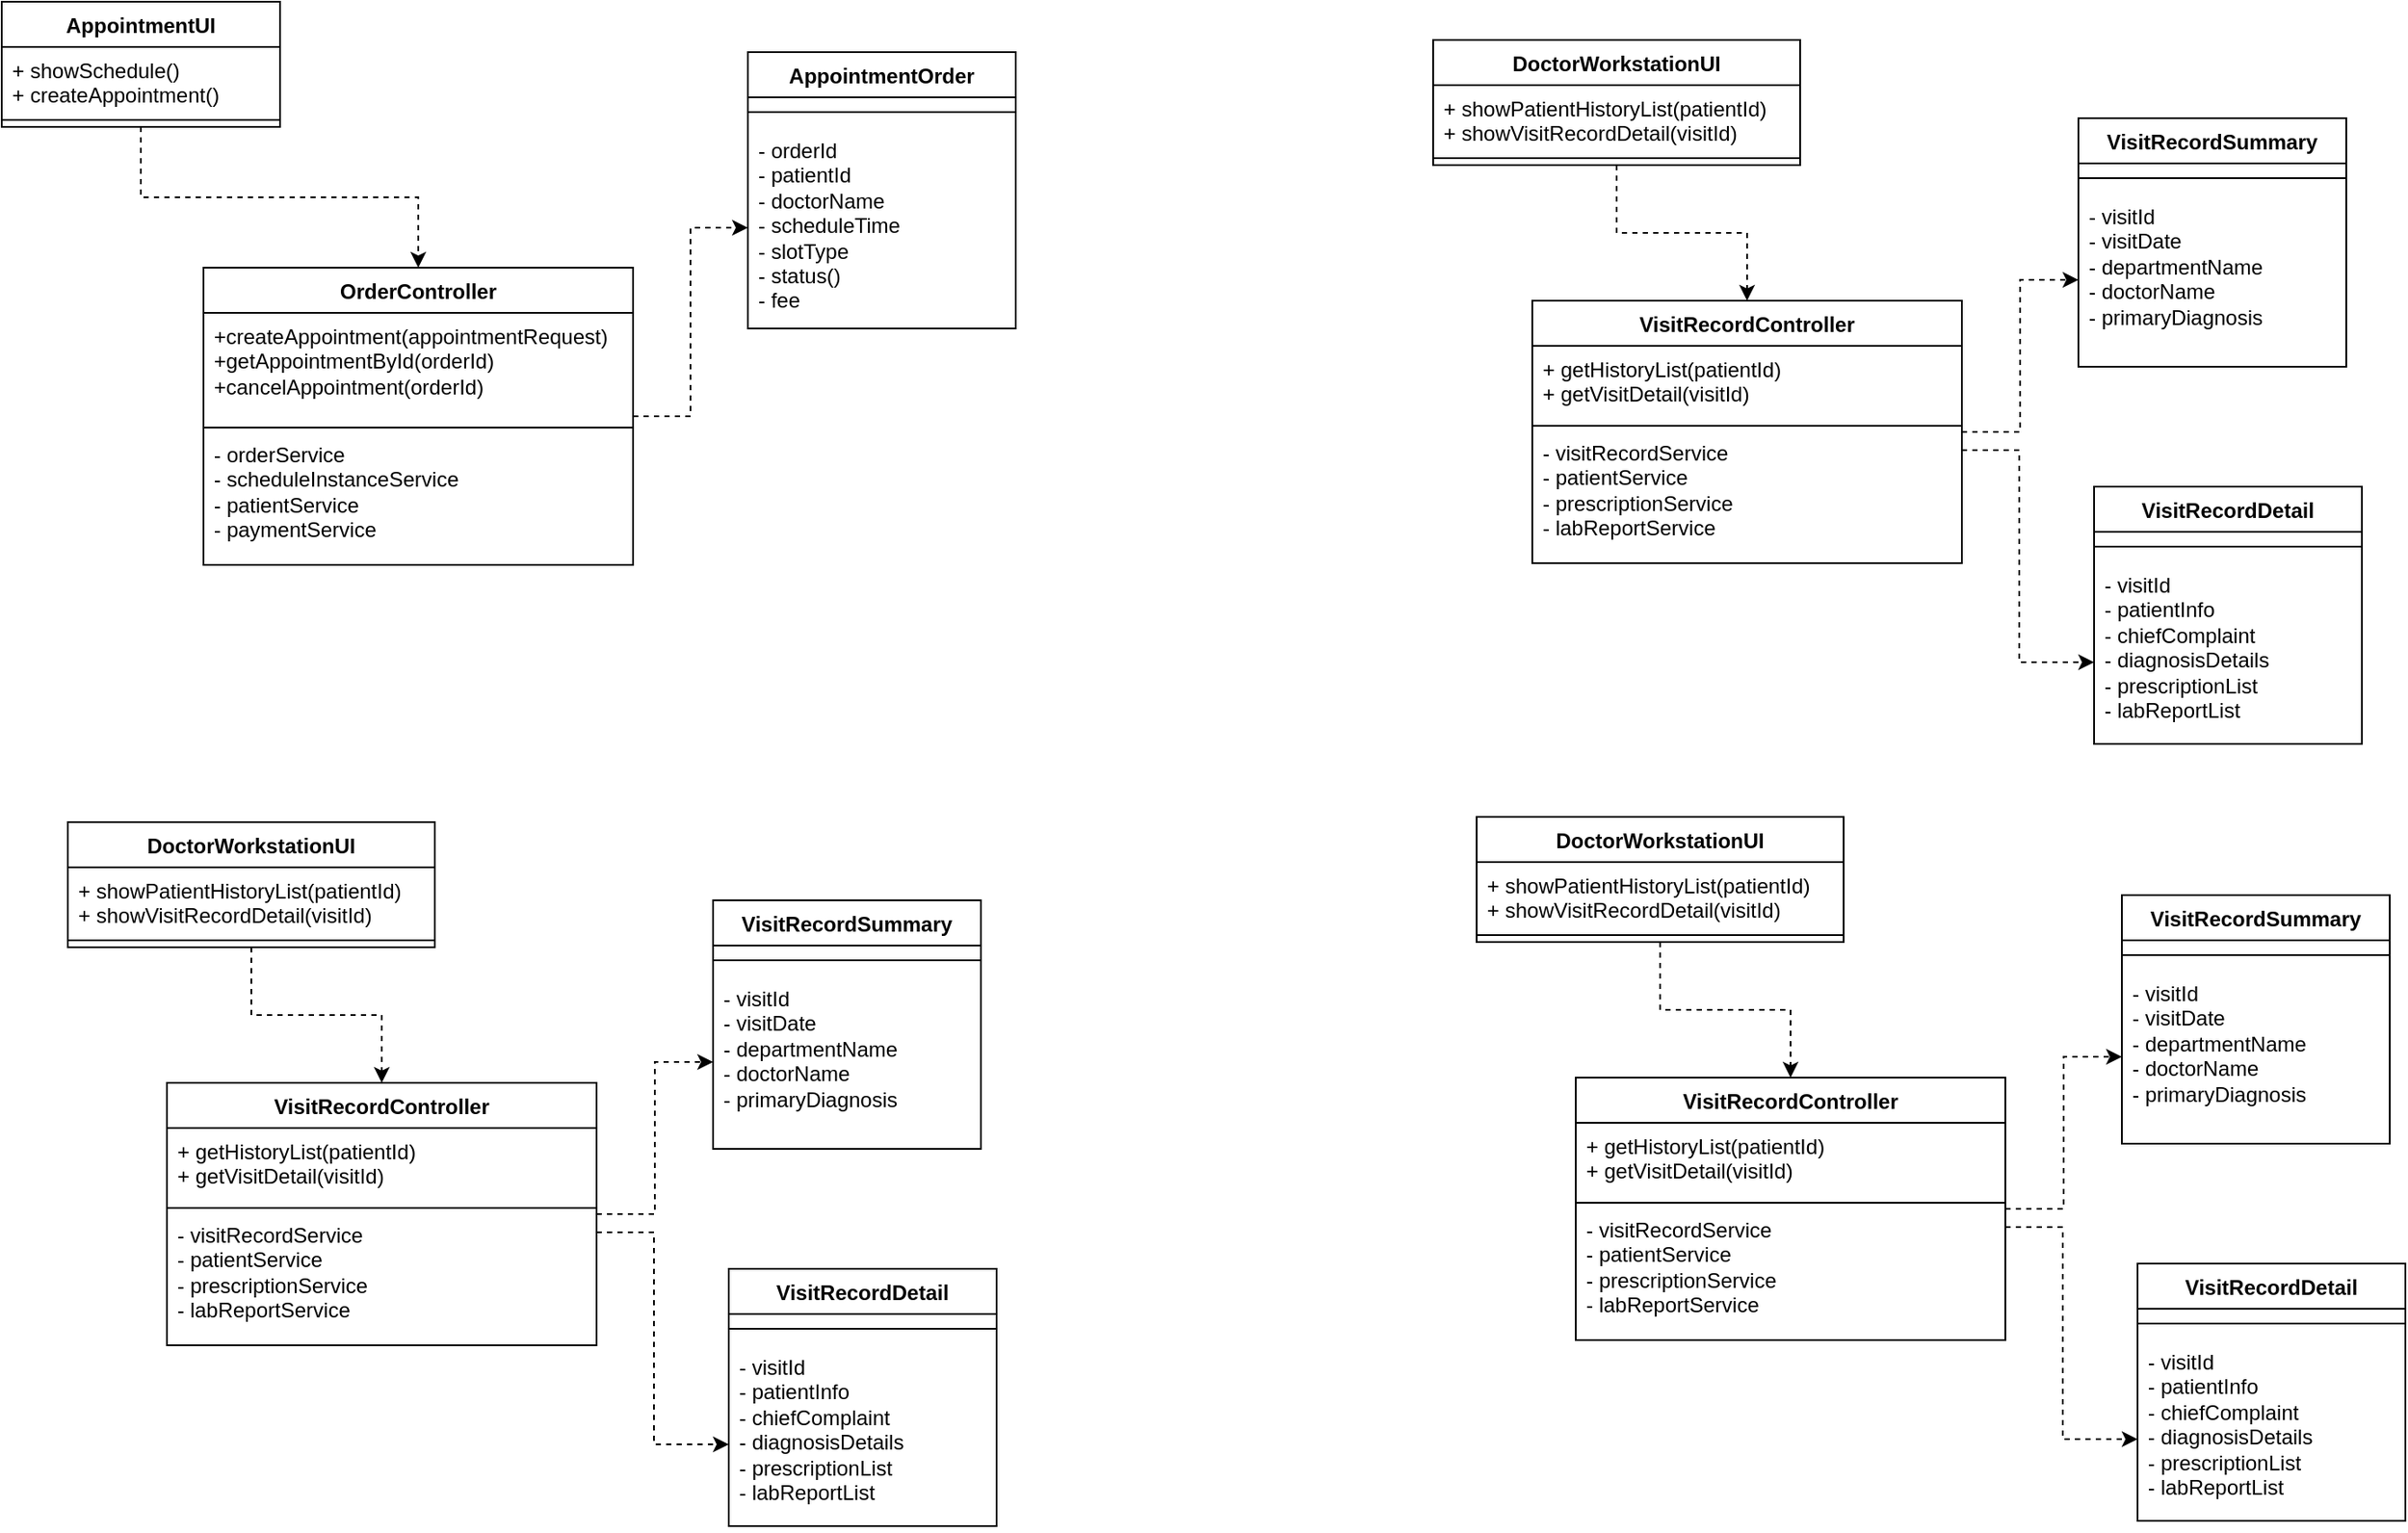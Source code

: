 <mxfile version="28.2.8">
  <diagram name="Page-1" id="LVbjmOCuxCsavz6oy3vh">
    <mxGraphModel dx="1172" dy="693" grid="0" gridSize="10" guides="1" tooltips="1" connect="1" arrows="1" fold="1" page="1" pageScale="1" pageWidth="850" pageHeight="1100" math="0" shadow="0">
      <root>
        <mxCell id="0" />
        <mxCell id="1" parent="0" />
        <mxCell id="p4eUYUYx2-gPYo4XAFMZ-27" style="edgeStyle=orthogonalEdgeStyle;rounded=0;orthogonalLoop=1;jettySize=auto;html=1;exitX=0.5;exitY=1;exitDx=0;exitDy=0;dashed=1;" edge="1" parent="1" source="p4eUYUYx2-gPYo4XAFMZ-5" target="p4eUYUYx2-gPYo4XAFMZ-17">
          <mxGeometry relative="1" as="geometry" />
        </mxCell>
        <mxCell id="p4eUYUYx2-gPYo4XAFMZ-5" value="AppointmentUI" style="swimlane;fontStyle=1;align=center;verticalAlign=top;childLayout=stackLayout;horizontal=1;startSize=26;horizontalStack=0;resizeParent=1;resizeParentMax=0;resizeLast=0;collapsible=1;marginBottom=0;whiteSpace=wrap;html=1;" vertex="1" parent="1">
          <mxGeometry x="116" y="120" width="160" height="72" as="geometry" />
        </mxCell>
        <mxCell id="p4eUYUYx2-gPYo4XAFMZ-6" value="+ showSchedule()&lt;div&gt;+ createAppointment()&lt;/div&gt;" style="text;strokeColor=none;fillColor=none;align=left;verticalAlign=top;spacingLeft=4;spacingRight=4;overflow=hidden;rotatable=0;points=[[0,0.5],[1,0.5]];portConstraint=eastwest;whiteSpace=wrap;html=1;" vertex="1" parent="p4eUYUYx2-gPYo4XAFMZ-5">
          <mxGeometry y="26" width="160" height="38" as="geometry" />
        </mxCell>
        <mxCell id="p4eUYUYx2-gPYo4XAFMZ-7" value="" style="line;strokeWidth=1;fillColor=none;align=left;verticalAlign=middle;spacingTop=-1;spacingLeft=3;spacingRight=3;rotatable=0;labelPosition=right;points=[];portConstraint=eastwest;strokeColor=inherit;" vertex="1" parent="p4eUYUYx2-gPYo4XAFMZ-5">
          <mxGeometry y="64" width="160" height="8" as="geometry" />
        </mxCell>
        <mxCell id="p4eUYUYx2-gPYo4XAFMZ-26" style="edgeStyle=orthogonalEdgeStyle;rounded=0;orthogonalLoop=1;jettySize=auto;html=1;dashed=1;" edge="1" parent="1" source="p4eUYUYx2-gPYo4XAFMZ-17" target="p4eUYUYx2-gPYo4XAFMZ-24">
          <mxGeometry relative="1" as="geometry" />
        </mxCell>
        <mxCell id="p4eUYUYx2-gPYo4XAFMZ-17" value="OrderController" style="swimlane;fontStyle=1;align=center;verticalAlign=top;childLayout=stackLayout;horizontal=1;startSize=26;horizontalStack=0;resizeParent=1;resizeParentMax=0;resizeLast=0;collapsible=1;marginBottom=0;whiteSpace=wrap;html=1;" vertex="1" parent="1">
          <mxGeometry x="232" y="273" width="247" height="171" as="geometry" />
        </mxCell>
        <mxCell id="p4eUYUYx2-gPYo4XAFMZ-18" value="+createAppointment(appointmentRequest)&lt;br&gt;+getAppointmentById(orderId)&lt;br&gt;+cancelAppointment(orderId)" style="text;strokeColor=none;fillColor=none;align=left;verticalAlign=top;spacingLeft=4;spacingRight=4;overflow=hidden;rotatable=0;points=[[0,0.5],[1,0.5]];portConstraint=eastwest;whiteSpace=wrap;html=1;" vertex="1" parent="p4eUYUYx2-gPYo4XAFMZ-17">
          <mxGeometry y="26" width="247" height="64" as="geometry" />
        </mxCell>
        <mxCell id="p4eUYUYx2-gPYo4XAFMZ-19" value="" style="line;strokeWidth=1;fillColor=none;align=left;verticalAlign=middle;spacingTop=-1;spacingLeft=3;spacingRight=3;rotatable=0;labelPosition=right;points=[];portConstraint=eastwest;strokeColor=inherit;" vertex="1" parent="p4eUYUYx2-gPYo4XAFMZ-17">
          <mxGeometry y="90" width="247" height="4" as="geometry" />
        </mxCell>
        <mxCell id="p4eUYUYx2-gPYo4XAFMZ-20" value="- orderService&lt;br&gt;- scheduleInstanceService&lt;br&gt;- patientService&lt;br&gt;- paymentService" style="text;strokeColor=none;fillColor=none;align=left;verticalAlign=top;spacingLeft=4;spacingRight=4;overflow=hidden;rotatable=0;points=[[0,0.5],[1,0.5]];portConstraint=eastwest;whiteSpace=wrap;html=1;" vertex="1" parent="p4eUYUYx2-gPYo4XAFMZ-17">
          <mxGeometry y="94" width="247" height="77" as="geometry" />
        </mxCell>
        <mxCell id="p4eUYUYx2-gPYo4XAFMZ-21" value="AppointmentOrder" style="swimlane;fontStyle=1;align=center;verticalAlign=top;childLayout=stackLayout;horizontal=1;startSize=26;horizontalStack=0;resizeParent=1;resizeParentMax=0;resizeLast=0;collapsible=1;marginBottom=0;whiteSpace=wrap;html=1;" vertex="1" parent="1">
          <mxGeometry x="545" y="149" width="154" height="159" as="geometry" />
        </mxCell>
        <mxCell id="p4eUYUYx2-gPYo4XAFMZ-23" value="" style="line;strokeWidth=1;fillColor=none;align=left;verticalAlign=middle;spacingTop=-1;spacingLeft=3;spacingRight=3;rotatable=0;labelPosition=right;points=[];portConstraint=eastwest;strokeColor=inherit;" vertex="1" parent="p4eUYUYx2-gPYo4XAFMZ-21">
          <mxGeometry y="26" width="154" height="17" as="geometry" />
        </mxCell>
        <mxCell id="p4eUYUYx2-gPYo4XAFMZ-24" value="- orderId&lt;div&gt;- patientId&lt;/div&gt;&lt;div&gt;- doctorName&lt;/div&gt;&lt;div&gt;- scheduleTime&lt;br&gt;  - slotType&lt;br&gt;  - status()&lt;br&gt;  - fee&lt;/div&gt;" style="text;strokeColor=none;fillColor=none;align=left;verticalAlign=top;spacingLeft=4;spacingRight=4;overflow=hidden;rotatable=0;points=[[0,0.5],[1,0.5]];portConstraint=eastwest;whiteSpace=wrap;html=1;" vertex="1" parent="p4eUYUYx2-gPYo4XAFMZ-21">
          <mxGeometry y="43" width="154" height="116" as="geometry" />
        </mxCell>
        <mxCell id="p4eUYUYx2-gPYo4XAFMZ-28" style="edgeStyle=orthogonalEdgeStyle;rounded=0;orthogonalLoop=1;jettySize=auto;html=1;exitX=0.5;exitY=1;exitDx=0;exitDy=0;dashed=1;" edge="1" parent="1" source="p4eUYUYx2-gPYo4XAFMZ-29" target="p4eUYUYx2-gPYo4XAFMZ-33">
          <mxGeometry relative="1" as="geometry" />
        </mxCell>
        <mxCell id="p4eUYUYx2-gPYo4XAFMZ-29" value="DoctorWorkstationUI " style="swimlane;fontStyle=1;align=center;verticalAlign=top;childLayout=stackLayout;horizontal=1;startSize=26;horizontalStack=0;resizeParent=1;resizeParentMax=0;resizeLast=0;collapsible=1;marginBottom=0;whiteSpace=wrap;html=1;" vertex="1" parent="1">
          <mxGeometry x="939" y="142" width="211" height="72" as="geometry" />
        </mxCell>
        <mxCell id="p4eUYUYx2-gPYo4XAFMZ-30" value="+ showPatientHistoryList(patientId)&lt;br&gt;  + showVisitRecordDetail(visitId)" style="text;strokeColor=none;fillColor=none;align=left;verticalAlign=top;spacingLeft=4;spacingRight=4;overflow=hidden;rotatable=0;points=[[0,0.5],[1,0.5]];portConstraint=eastwest;whiteSpace=wrap;html=1;" vertex="1" parent="p4eUYUYx2-gPYo4XAFMZ-29">
          <mxGeometry y="26" width="211" height="38" as="geometry" />
        </mxCell>
        <mxCell id="p4eUYUYx2-gPYo4XAFMZ-31" value="" style="line;strokeWidth=1;fillColor=none;align=left;verticalAlign=middle;spacingTop=-1;spacingLeft=3;spacingRight=3;rotatable=0;labelPosition=right;points=[];portConstraint=eastwest;strokeColor=inherit;" vertex="1" parent="p4eUYUYx2-gPYo4XAFMZ-29">
          <mxGeometry y="64" width="211" height="8" as="geometry" />
        </mxCell>
        <mxCell id="p4eUYUYx2-gPYo4XAFMZ-32" style="edgeStyle=orthogonalEdgeStyle;rounded=0;orthogonalLoop=1;jettySize=auto;html=1;dashed=1;" edge="1" parent="1" source="p4eUYUYx2-gPYo4XAFMZ-33" target="p4eUYUYx2-gPYo4XAFMZ-39">
          <mxGeometry relative="1" as="geometry" />
        </mxCell>
        <mxCell id="p4eUYUYx2-gPYo4XAFMZ-43" style="edgeStyle=orthogonalEdgeStyle;rounded=0;orthogonalLoop=1;jettySize=auto;html=1;dashed=1;" edge="1" parent="1" source="p4eUYUYx2-gPYo4XAFMZ-33" target="p4eUYUYx2-gPYo4XAFMZ-42">
          <mxGeometry relative="1" as="geometry">
            <Array as="points">
              <mxPoint x="1276" y="378" />
              <mxPoint x="1276" y="500" />
            </Array>
          </mxGeometry>
        </mxCell>
        <mxCell id="p4eUYUYx2-gPYo4XAFMZ-33" value="VisitRecordController " style="swimlane;fontStyle=1;align=center;verticalAlign=top;childLayout=stackLayout;horizontal=1;startSize=26;horizontalStack=0;resizeParent=1;resizeParentMax=0;resizeLast=0;collapsible=1;marginBottom=0;whiteSpace=wrap;html=1;" vertex="1" parent="1">
          <mxGeometry x="996" y="292" width="247" height="151" as="geometry" />
        </mxCell>
        <mxCell id="p4eUYUYx2-gPYo4XAFMZ-34" value="+ getHistoryList(patientId)&amp;nbsp;&lt;div&gt;+ getVisitDetail(visitId)&lt;/div&gt;" style="text;strokeColor=none;fillColor=none;align=left;verticalAlign=top;spacingLeft=4;spacingRight=4;overflow=hidden;rotatable=0;points=[[0,0.5],[1,0.5]];portConstraint=eastwest;whiteSpace=wrap;html=1;" vertex="1" parent="p4eUYUYx2-gPYo4XAFMZ-33">
          <mxGeometry y="26" width="247" height="44" as="geometry" />
        </mxCell>
        <mxCell id="p4eUYUYx2-gPYo4XAFMZ-35" value="" style="line;strokeWidth=1;fillColor=none;align=left;verticalAlign=middle;spacingTop=-1;spacingLeft=3;spacingRight=3;rotatable=0;labelPosition=right;points=[];portConstraint=eastwest;strokeColor=inherit;" vertex="1" parent="p4eUYUYx2-gPYo4XAFMZ-33">
          <mxGeometry y="70" width="247" height="4" as="geometry" />
        </mxCell>
        <mxCell id="p4eUYUYx2-gPYo4XAFMZ-36" value="- visitRecordService&lt;div&gt;- patientService&lt;/div&gt;&lt;div&gt;- prescriptionService&lt;/div&gt;&lt;div&gt;- labReportService&lt;/div&gt;" style="text;strokeColor=none;fillColor=none;align=left;verticalAlign=top;spacingLeft=4;spacingRight=4;overflow=hidden;rotatable=0;points=[[0,0.5],[1,0.5]];portConstraint=eastwest;whiteSpace=wrap;html=1;" vertex="1" parent="p4eUYUYx2-gPYo4XAFMZ-33">
          <mxGeometry y="74" width="247" height="77" as="geometry" />
        </mxCell>
        <mxCell id="p4eUYUYx2-gPYo4XAFMZ-37" value="VisitRecordSummary " style="swimlane;fontStyle=1;align=center;verticalAlign=top;childLayout=stackLayout;horizontal=1;startSize=26;horizontalStack=0;resizeParent=1;resizeParentMax=0;resizeLast=0;collapsible=1;marginBottom=0;whiteSpace=wrap;html=1;" vertex="1" parent="1">
          <mxGeometry x="1310" y="187" width="154" height="143" as="geometry" />
        </mxCell>
        <mxCell id="p4eUYUYx2-gPYo4XAFMZ-38" value="" style="line;strokeWidth=1;fillColor=none;align=left;verticalAlign=middle;spacingTop=-1;spacingLeft=3;spacingRight=3;rotatable=0;labelPosition=right;points=[];portConstraint=eastwest;strokeColor=inherit;" vertex="1" parent="p4eUYUYx2-gPYo4XAFMZ-37">
          <mxGeometry y="26" width="154" height="17" as="geometry" />
        </mxCell>
        <mxCell id="p4eUYUYx2-gPYo4XAFMZ-39" value="- visitId&lt;div&gt;- visitDate&lt;/div&gt;&lt;div&gt;- departmentName&lt;/div&gt;&lt;div&gt;- doctorName&lt;/div&gt;&lt;div&gt;- primaryDiagnosis&lt;/div&gt;" style="text;strokeColor=none;fillColor=none;align=left;verticalAlign=top;spacingLeft=4;spacingRight=4;overflow=hidden;rotatable=0;points=[[0,0.5],[1,0.5]];portConstraint=eastwest;whiteSpace=wrap;html=1;" vertex="1" parent="p4eUYUYx2-gPYo4XAFMZ-37">
          <mxGeometry y="43" width="154" height="100" as="geometry" />
        </mxCell>
        <mxCell id="p4eUYUYx2-gPYo4XAFMZ-40" value="VisitRecordDetail " style="swimlane;fontStyle=1;align=center;verticalAlign=top;childLayout=stackLayout;horizontal=1;startSize=26;horizontalStack=0;resizeParent=1;resizeParentMax=0;resizeLast=0;collapsible=1;marginBottom=0;whiteSpace=wrap;html=1;" vertex="1" parent="1">
          <mxGeometry x="1319" y="399" width="154" height="148" as="geometry" />
        </mxCell>
        <mxCell id="p4eUYUYx2-gPYo4XAFMZ-41" value="" style="line;strokeWidth=1;fillColor=none;align=left;verticalAlign=middle;spacingTop=-1;spacingLeft=3;spacingRight=3;rotatable=0;labelPosition=right;points=[];portConstraint=eastwest;strokeColor=inherit;" vertex="1" parent="p4eUYUYx2-gPYo4XAFMZ-40">
          <mxGeometry y="26" width="154" height="17" as="geometry" />
        </mxCell>
        <mxCell id="p4eUYUYx2-gPYo4XAFMZ-42" value="- visitId&lt;div&gt;- patientInfo&lt;/div&gt;&lt;div&gt;- chiefComplaint&lt;/div&gt;&lt;div&gt;- diagnosisDetails&lt;/div&gt;&lt;div&gt;- prescriptionList&lt;/div&gt;&lt;div&gt;- labReportList&lt;/div&gt;" style="text;strokeColor=none;fillColor=none;align=left;verticalAlign=top;spacingLeft=4;spacingRight=4;overflow=hidden;rotatable=0;points=[[0,0.5],[1,0.5]];portConstraint=eastwest;whiteSpace=wrap;html=1;" vertex="1" parent="p4eUYUYx2-gPYo4XAFMZ-40">
          <mxGeometry y="43" width="154" height="105" as="geometry" />
        </mxCell>
        <mxCell id="p4eUYUYx2-gPYo4XAFMZ-44" style="edgeStyle=orthogonalEdgeStyle;rounded=0;orthogonalLoop=1;jettySize=auto;html=1;exitX=0.5;exitY=1;exitDx=0;exitDy=0;dashed=1;" edge="1" parent="1" source="p4eUYUYx2-gPYo4XAFMZ-45" target="p4eUYUYx2-gPYo4XAFMZ-50">
          <mxGeometry relative="1" as="geometry" />
        </mxCell>
        <mxCell id="p4eUYUYx2-gPYo4XAFMZ-45" value="DoctorWorkstationUI " style="swimlane;fontStyle=1;align=center;verticalAlign=top;childLayout=stackLayout;horizontal=1;startSize=26;horizontalStack=0;resizeParent=1;resizeParentMax=0;resizeLast=0;collapsible=1;marginBottom=0;whiteSpace=wrap;html=1;" vertex="1" parent="1">
          <mxGeometry x="154" y="592" width="211" height="72" as="geometry" />
        </mxCell>
        <mxCell id="p4eUYUYx2-gPYo4XAFMZ-46" value="+ showPatientHistoryList(patientId)&lt;br&gt;  + showVisitRecordDetail(visitId)" style="text;strokeColor=none;fillColor=none;align=left;verticalAlign=top;spacingLeft=4;spacingRight=4;overflow=hidden;rotatable=0;points=[[0,0.5],[1,0.5]];portConstraint=eastwest;whiteSpace=wrap;html=1;" vertex="1" parent="p4eUYUYx2-gPYo4XAFMZ-45">
          <mxGeometry y="26" width="211" height="38" as="geometry" />
        </mxCell>
        <mxCell id="p4eUYUYx2-gPYo4XAFMZ-47" value="" style="line;strokeWidth=1;fillColor=none;align=left;verticalAlign=middle;spacingTop=-1;spacingLeft=3;spacingRight=3;rotatable=0;labelPosition=right;points=[];portConstraint=eastwest;strokeColor=inherit;" vertex="1" parent="p4eUYUYx2-gPYo4XAFMZ-45">
          <mxGeometry y="64" width="211" height="8" as="geometry" />
        </mxCell>
        <mxCell id="p4eUYUYx2-gPYo4XAFMZ-48" style="edgeStyle=orthogonalEdgeStyle;rounded=0;orthogonalLoop=1;jettySize=auto;html=1;dashed=1;" edge="1" parent="1" source="p4eUYUYx2-gPYo4XAFMZ-50" target="p4eUYUYx2-gPYo4XAFMZ-56">
          <mxGeometry relative="1" as="geometry" />
        </mxCell>
        <mxCell id="p4eUYUYx2-gPYo4XAFMZ-49" style="edgeStyle=orthogonalEdgeStyle;rounded=0;orthogonalLoop=1;jettySize=auto;html=1;dashed=1;" edge="1" parent="1" source="p4eUYUYx2-gPYo4XAFMZ-50" target="p4eUYUYx2-gPYo4XAFMZ-59">
          <mxGeometry relative="1" as="geometry">
            <Array as="points">
              <mxPoint x="491" y="828" />
              <mxPoint x="491" y="950" />
            </Array>
          </mxGeometry>
        </mxCell>
        <mxCell id="p4eUYUYx2-gPYo4XAFMZ-50" value="VisitRecordController " style="swimlane;fontStyle=1;align=center;verticalAlign=top;childLayout=stackLayout;horizontal=1;startSize=26;horizontalStack=0;resizeParent=1;resizeParentMax=0;resizeLast=0;collapsible=1;marginBottom=0;whiteSpace=wrap;html=1;" vertex="1" parent="1">
          <mxGeometry x="211" y="742" width="247" height="151" as="geometry" />
        </mxCell>
        <mxCell id="p4eUYUYx2-gPYo4XAFMZ-51" value="+ getHistoryList(patientId)&amp;nbsp;&lt;div&gt;+ getVisitDetail(visitId)&lt;/div&gt;" style="text;strokeColor=none;fillColor=none;align=left;verticalAlign=top;spacingLeft=4;spacingRight=4;overflow=hidden;rotatable=0;points=[[0,0.5],[1,0.5]];portConstraint=eastwest;whiteSpace=wrap;html=1;" vertex="1" parent="p4eUYUYx2-gPYo4XAFMZ-50">
          <mxGeometry y="26" width="247" height="44" as="geometry" />
        </mxCell>
        <mxCell id="p4eUYUYx2-gPYo4XAFMZ-52" value="" style="line;strokeWidth=1;fillColor=none;align=left;verticalAlign=middle;spacingTop=-1;spacingLeft=3;spacingRight=3;rotatable=0;labelPosition=right;points=[];portConstraint=eastwest;strokeColor=inherit;" vertex="1" parent="p4eUYUYx2-gPYo4XAFMZ-50">
          <mxGeometry y="70" width="247" height="4" as="geometry" />
        </mxCell>
        <mxCell id="p4eUYUYx2-gPYo4XAFMZ-53" value="- visitRecordService&lt;div&gt;- patientService&lt;/div&gt;&lt;div&gt;- prescriptionService&lt;/div&gt;&lt;div&gt;- labReportService&lt;/div&gt;" style="text;strokeColor=none;fillColor=none;align=left;verticalAlign=top;spacingLeft=4;spacingRight=4;overflow=hidden;rotatable=0;points=[[0,0.5],[1,0.5]];portConstraint=eastwest;whiteSpace=wrap;html=1;" vertex="1" parent="p4eUYUYx2-gPYo4XAFMZ-50">
          <mxGeometry y="74" width="247" height="77" as="geometry" />
        </mxCell>
        <mxCell id="p4eUYUYx2-gPYo4XAFMZ-54" value="VisitRecordSummary " style="swimlane;fontStyle=1;align=center;verticalAlign=top;childLayout=stackLayout;horizontal=1;startSize=26;horizontalStack=0;resizeParent=1;resizeParentMax=0;resizeLast=0;collapsible=1;marginBottom=0;whiteSpace=wrap;html=1;" vertex="1" parent="1">
          <mxGeometry x="525" y="637" width="154" height="143" as="geometry" />
        </mxCell>
        <mxCell id="p4eUYUYx2-gPYo4XAFMZ-55" value="" style="line;strokeWidth=1;fillColor=none;align=left;verticalAlign=middle;spacingTop=-1;spacingLeft=3;spacingRight=3;rotatable=0;labelPosition=right;points=[];portConstraint=eastwest;strokeColor=inherit;" vertex="1" parent="p4eUYUYx2-gPYo4XAFMZ-54">
          <mxGeometry y="26" width="154" height="17" as="geometry" />
        </mxCell>
        <mxCell id="p4eUYUYx2-gPYo4XAFMZ-56" value="- visitId&lt;div&gt;- visitDate&lt;/div&gt;&lt;div&gt;- departmentName&lt;/div&gt;&lt;div&gt;- doctorName&lt;/div&gt;&lt;div&gt;- primaryDiagnosis&lt;/div&gt;" style="text;strokeColor=none;fillColor=none;align=left;verticalAlign=top;spacingLeft=4;spacingRight=4;overflow=hidden;rotatable=0;points=[[0,0.5],[1,0.5]];portConstraint=eastwest;whiteSpace=wrap;html=1;" vertex="1" parent="p4eUYUYx2-gPYo4XAFMZ-54">
          <mxGeometry y="43" width="154" height="100" as="geometry" />
        </mxCell>
        <mxCell id="p4eUYUYx2-gPYo4XAFMZ-57" value="VisitRecordDetail " style="swimlane;fontStyle=1;align=center;verticalAlign=top;childLayout=stackLayout;horizontal=1;startSize=26;horizontalStack=0;resizeParent=1;resizeParentMax=0;resizeLast=0;collapsible=1;marginBottom=0;whiteSpace=wrap;html=1;" vertex="1" parent="1">
          <mxGeometry x="534" y="849" width="154" height="148" as="geometry" />
        </mxCell>
        <mxCell id="p4eUYUYx2-gPYo4XAFMZ-58" value="" style="line;strokeWidth=1;fillColor=none;align=left;verticalAlign=middle;spacingTop=-1;spacingLeft=3;spacingRight=3;rotatable=0;labelPosition=right;points=[];portConstraint=eastwest;strokeColor=inherit;" vertex="1" parent="p4eUYUYx2-gPYo4XAFMZ-57">
          <mxGeometry y="26" width="154" height="17" as="geometry" />
        </mxCell>
        <mxCell id="p4eUYUYx2-gPYo4XAFMZ-59" value="- visitId&lt;div&gt;- patientInfo&lt;/div&gt;&lt;div&gt;- chiefComplaint&lt;/div&gt;&lt;div&gt;- diagnosisDetails&lt;/div&gt;&lt;div&gt;- prescriptionList&lt;/div&gt;&lt;div&gt;- labReportList&lt;/div&gt;" style="text;strokeColor=none;fillColor=none;align=left;verticalAlign=top;spacingLeft=4;spacingRight=4;overflow=hidden;rotatable=0;points=[[0,0.5],[1,0.5]];portConstraint=eastwest;whiteSpace=wrap;html=1;" vertex="1" parent="p4eUYUYx2-gPYo4XAFMZ-57">
          <mxGeometry y="43" width="154" height="105" as="geometry" />
        </mxCell>
        <mxCell id="p4eUYUYx2-gPYo4XAFMZ-60" style="edgeStyle=orthogonalEdgeStyle;rounded=0;orthogonalLoop=1;jettySize=auto;html=1;exitX=0.5;exitY=1;exitDx=0;exitDy=0;dashed=1;" edge="1" parent="1" source="p4eUYUYx2-gPYo4XAFMZ-61" target="p4eUYUYx2-gPYo4XAFMZ-66">
          <mxGeometry relative="1" as="geometry" />
        </mxCell>
        <mxCell id="p4eUYUYx2-gPYo4XAFMZ-61" value="DoctorWorkstationUI " style="swimlane;fontStyle=1;align=center;verticalAlign=top;childLayout=stackLayout;horizontal=1;startSize=26;horizontalStack=0;resizeParent=1;resizeParentMax=0;resizeLast=0;collapsible=1;marginBottom=0;whiteSpace=wrap;html=1;" vertex="1" parent="1">
          <mxGeometry x="964" y="589" width="211" height="72" as="geometry" />
        </mxCell>
        <mxCell id="p4eUYUYx2-gPYo4XAFMZ-62" value="+ showPatientHistoryList(patientId)&lt;br&gt;  + showVisitRecordDetail(visitId)" style="text;strokeColor=none;fillColor=none;align=left;verticalAlign=top;spacingLeft=4;spacingRight=4;overflow=hidden;rotatable=0;points=[[0,0.5],[1,0.5]];portConstraint=eastwest;whiteSpace=wrap;html=1;" vertex="1" parent="p4eUYUYx2-gPYo4XAFMZ-61">
          <mxGeometry y="26" width="211" height="38" as="geometry" />
        </mxCell>
        <mxCell id="p4eUYUYx2-gPYo4XAFMZ-63" value="" style="line;strokeWidth=1;fillColor=none;align=left;verticalAlign=middle;spacingTop=-1;spacingLeft=3;spacingRight=3;rotatable=0;labelPosition=right;points=[];portConstraint=eastwest;strokeColor=inherit;" vertex="1" parent="p4eUYUYx2-gPYo4XAFMZ-61">
          <mxGeometry y="64" width="211" height="8" as="geometry" />
        </mxCell>
        <mxCell id="p4eUYUYx2-gPYo4XAFMZ-64" style="edgeStyle=orthogonalEdgeStyle;rounded=0;orthogonalLoop=1;jettySize=auto;html=1;dashed=1;" edge="1" parent="1" source="p4eUYUYx2-gPYo4XAFMZ-66" target="p4eUYUYx2-gPYo4XAFMZ-72">
          <mxGeometry relative="1" as="geometry" />
        </mxCell>
        <mxCell id="p4eUYUYx2-gPYo4XAFMZ-65" style="edgeStyle=orthogonalEdgeStyle;rounded=0;orthogonalLoop=1;jettySize=auto;html=1;dashed=1;" edge="1" parent="1" source="p4eUYUYx2-gPYo4XAFMZ-66" target="p4eUYUYx2-gPYo4XAFMZ-75">
          <mxGeometry relative="1" as="geometry">
            <Array as="points">
              <mxPoint x="1301" y="825" />
              <mxPoint x="1301" y="947" />
            </Array>
          </mxGeometry>
        </mxCell>
        <mxCell id="p4eUYUYx2-gPYo4XAFMZ-66" value="VisitRecordController " style="swimlane;fontStyle=1;align=center;verticalAlign=top;childLayout=stackLayout;horizontal=1;startSize=26;horizontalStack=0;resizeParent=1;resizeParentMax=0;resizeLast=0;collapsible=1;marginBottom=0;whiteSpace=wrap;html=1;" vertex="1" parent="1">
          <mxGeometry x="1021" y="739" width="247" height="151" as="geometry" />
        </mxCell>
        <mxCell id="p4eUYUYx2-gPYo4XAFMZ-67" value="+ getHistoryList(patientId)&amp;nbsp;&lt;div&gt;+ getVisitDetail(visitId)&lt;/div&gt;" style="text;strokeColor=none;fillColor=none;align=left;verticalAlign=top;spacingLeft=4;spacingRight=4;overflow=hidden;rotatable=0;points=[[0,0.5],[1,0.5]];portConstraint=eastwest;whiteSpace=wrap;html=1;" vertex="1" parent="p4eUYUYx2-gPYo4XAFMZ-66">
          <mxGeometry y="26" width="247" height="44" as="geometry" />
        </mxCell>
        <mxCell id="p4eUYUYx2-gPYo4XAFMZ-68" value="" style="line;strokeWidth=1;fillColor=none;align=left;verticalAlign=middle;spacingTop=-1;spacingLeft=3;spacingRight=3;rotatable=0;labelPosition=right;points=[];portConstraint=eastwest;strokeColor=inherit;" vertex="1" parent="p4eUYUYx2-gPYo4XAFMZ-66">
          <mxGeometry y="70" width="247" height="4" as="geometry" />
        </mxCell>
        <mxCell id="p4eUYUYx2-gPYo4XAFMZ-69" value="- visitRecordService&lt;div&gt;- patientService&lt;/div&gt;&lt;div&gt;- prescriptionService&lt;/div&gt;&lt;div&gt;- labReportService&lt;/div&gt;" style="text;strokeColor=none;fillColor=none;align=left;verticalAlign=top;spacingLeft=4;spacingRight=4;overflow=hidden;rotatable=0;points=[[0,0.5],[1,0.5]];portConstraint=eastwest;whiteSpace=wrap;html=1;" vertex="1" parent="p4eUYUYx2-gPYo4XAFMZ-66">
          <mxGeometry y="74" width="247" height="77" as="geometry" />
        </mxCell>
        <mxCell id="p4eUYUYx2-gPYo4XAFMZ-70" value="VisitRecordSummary " style="swimlane;fontStyle=1;align=center;verticalAlign=top;childLayout=stackLayout;horizontal=1;startSize=26;horizontalStack=0;resizeParent=1;resizeParentMax=0;resizeLast=0;collapsible=1;marginBottom=0;whiteSpace=wrap;html=1;" vertex="1" parent="1">
          <mxGeometry x="1335" y="634" width="154" height="143" as="geometry" />
        </mxCell>
        <mxCell id="p4eUYUYx2-gPYo4XAFMZ-71" value="" style="line;strokeWidth=1;fillColor=none;align=left;verticalAlign=middle;spacingTop=-1;spacingLeft=3;spacingRight=3;rotatable=0;labelPosition=right;points=[];portConstraint=eastwest;strokeColor=inherit;" vertex="1" parent="p4eUYUYx2-gPYo4XAFMZ-70">
          <mxGeometry y="26" width="154" height="17" as="geometry" />
        </mxCell>
        <mxCell id="p4eUYUYx2-gPYo4XAFMZ-72" value="- visitId&lt;div&gt;- visitDate&lt;/div&gt;&lt;div&gt;- departmentName&lt;/div&gt;&lt;div&gt;- doctorName&lt;/div&gt;&lt;div&gt;- primaryDiagnosis&lt;/div&gt;" style="text;strokeColor=none;fillColor=none;align=left;verticalAlign=top;spacingLeft=4;spacingRight=4;overflow=hidden;rotatable=0;points=[[0,0.5],[1,0.5]];portConstraint=eastwest;whiteSpace=wrap;html=1;" vertex="1" parent="p4eUYUYx2-gPYo4XAFMZ-70">
          <mxGeometry y="43" width="154" height="100" as="geometry" />
        </mxCell>
        <mxCell id="p4eUYUYx2-gPYo4XAFMZ-73" value="VisitRecordDetail " style="swimlane;fontStyle=1;align=center;verticalAlign=top;childLayout=stackLayout;horizontal=1;startSize=26;horizontalStack=0;resizeParent=1;resizeParentMax=0;resizeLast=0;collapsible=1;marginBottom=0;whiteSpace=wrap;html=1;" vertex="1" parent="1">
          <mxGeometry x="1344" y="846" width="154" height="148" as="geometry" />
        </mxCell>
        <mxCell id="p4eUYUYx2-gPYo4XAFMZ-74" value="" style="line;strokeWidth=1;fillColor=none;align=left;verticalAlign=middle;spacingTop=-1;spacingLeft=3;spacingRight=3;rotatable=0;labelPosition=right;points=[];portConstraint=eastwest;strokeColor=inherit;" vertex="1" parent="p4eUYUYx2-gPYo4XAFMZ-73">
          <mxGeometry y="26" width="154" height="17" as="geometry" />
        </mxCell>
        <mxCell id="p4eUYUYx2-gPYo4XAFMZ-75" value="- visitId&lt;div&gt;- patientInfo&lt;/div&gt;&lt;div&gt;- chiefComplaint&lt;/div&gt;&lt;div&gt;- diagnosisDetails&lt;/div&gt;&lt;div&gt;- prescriptionList&lt;/div&gt;&lt;div&gt;- labReportList&lt;/div&gt;" style="text;strokeColor=none;fillColor=none;align=left;verticalAlign=top;spacingLeft=4;spacingRight=4;overflow=hidden;rotatable=0;points=[[0,0.5],[1,0.5]];portConstraint=eastwest;whiteSpace=wrap;html=1;" vertex="1" parent="p4eUYUYx2-gPYo4XAFMZ-73">
          <mxGeometry y="43" width="154" height="105" as="geometry" />
        </mxCell>
      </root>
    </mxGraphModel>
  </diagram>
</mxfile>
